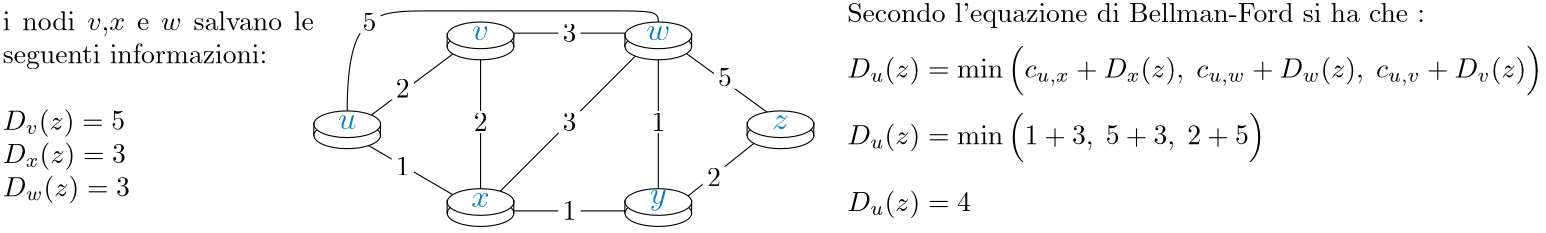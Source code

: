 <?xml version="1.0"?>
<!DOCTYPE ipe SYSTEM "ipe.dtd">
<ipe version="70218" creator="Ipe 7.2.28">
<info created="D:20240501151721" modified="D:20240603113628"/>
<ipestyle name="basic">
<symbol name="arrow/arc(spx)">
<path stroke="sym-stroke" fill="sym-stroke" pen="sym-pen">
0 0 m
-1 0.333 l
-1 -0.333 l
h
</path>
</symbol>
<symbol name="arrow/farc(spx)">
<path stroke="sym-stroke" fill="white" pen="sym-pen">
0 0 m
-1 0.333 l
-1 -0.333 l
h
</path>
</symbol>
<symbol name="arrow/ptarc(spx)">
<path stroke="sym-stroke" fill="sym-stroke" pen="sym-pen">
0 0 m
-1 0.333 l
-0.8 0 l
-1 -0.333 l
h
</path>
</symbol>
<symbol name="arrow/fptarc(spx)">
<path stroke="sym-stroke" fill="white" pen="sym-pen">
0 0 m
-1 0.333 l
-0.8 0 l
-1 -0.333 l
h
</path>
</symbol>
<symbol name="mark/circle(sx)" transformations="translations">
<path fill="sym-stroke">
0.6 0 0 0.6 0 0 e
0.4 0 0 0.4 0 0 e
</path>
</symbol>
<symbol name="mark/disk(sx)" transformations="translations">
<path fill="sym-stroke">
0.6 0 0 0.6 0 0 e
</path>
</symbol>
<symbol name="mark/fdisk(sfx)" transformations="translations">
<group>
<path fill="sym-fill">
0.5 0 0 0.5 0 0 e
</path>
<path fill="sym-stroke" fillrule="eofill">
0.6 0 0 0.6 0 0 e
0.4 0 0 0.4 0 0 e
</path>
</group>
</symbol>
<symbol name="mark/box(sx)" transformations="translations">
<path fill="sym-stroke" fillrule="eofill">
-0.6 -0.6 m
0.6 -0.6 l
0.6 0.6 l
-0.6 0.6 l
h
-0.4 -0.4 m
0.4 -0.4 l
0.4 0.4 l
-0.4 0.4 l
h
</path>
</symbol>
<symbol name="mark/square(sx)" transformations="translations">
<path fill="sym-stroke">
-0.6 -0.6 m
0.6 -0.6 l
0.6 0.6 l
-0.6 0.6 l
h
</path>
</symbol>
<symbol name="mark/fsquare(sfx)" transformations="translations">
<group>
<path fill="sym-fill">
-0.5 -0.5 m
0.5 -0.5 l
0.5 0.5 l
-0.5 0.5 l
h
</path>
<path fill="sym-stroke" fillrule="eofill">
-0.6 -0.6 m
0.6 -0.6 l
0.6 0.6 l
-0.6 0.6 l
h
-0.4 -0.4 m
0.4 -0.4 l
0.4 0.4 l
-0.4 0.4 l
h
</path>
</group>
</symbol>
<symbol name="mark/cross(sx)" transformations="translations">
<group>
<path fill="sym-stroke">
-0.43 -0.57 m
0.57 0.43 l
0.43 0.57 l
-0.57 -0.43 l
h
</path>
<path fill="sym-stroke">
-0.43 0.57 m
0.57 -0.43 l
0.43 -0.57 l
-0.57 0.43 l
h
</path>
</group>
</symbol>
<symbol name="arrow/fnormal(spx)">
<path stroke="sym-stroke" fill="white" pen="sym-pen">
0 0 m
-1 0.333 l
-1 -0.333 l
h
</path>
</symbol>
<symbol name="arrow/pointed(spx)">
<path stroke="sym-stroke" fill="sym-stroke" pen="sym-pen">
0 0 m
-1 0.333 l
-0.8 0 l
-1 -0.333 l
h
</path>
</symbol>
<symbol name="arrow/fpointed(spx)">
<path stroke="sym-stroke" fill="white" pen="sym-pen">
0 0 m
-1 0.333 l
-0.8 0 l
-1 -0.333 l
h
</path>
</symbol>
<symbol name="arrow/linear(spx)">
<path stroke="sym-stroke" pen="sym-pen">
-1 0.333 m
0 0 l
-1 -0.333 l
</path>
</symbol>
<symbol name="arrow/fdouble(spx)">
<path stroke="sym-stroke" fill="white" pen="sym-pen">
0 0 m
-1 0.333 l
-1 -0.333 l
h
-1 0 m
-2 0.333 l
-2 -0.333 l
h
</path>
</symbol>
<symbol name="arrow/double(spx)">
<path stroke="sym-stroke" fill="sym-stroke" pen="sym-pen">
0 0 m
-1 0.333 l
-1 -0.333 l
h
-1 0 m
-2 0.333 l
-2 -0.333 l
h
</path>
</symbol>
<symbol name="arrow/mid-normal(spx)">
<path stroke="sym-stroke" fill="sym-stroke" pen="sym-pen">
0.5 0 m
-0.5 0.333 l
-0.5 -0.333 l
h
</path>
</symbol>
<symbol name="arrow/mid-fnormal(spx)">
<path stroke="sym-stroke" fill="white" pen="sym-pen">
0.5 0 m
-0.5 0.333 l
-0.5 -0.333 l
h
</path>
</symbol>
<symbol name="arrow/mid-pointed(spx)">
<path stroke="sym-stroke" fill="sym-stroke" pen="sym-pen">
0.5 0 m
-0.5 0.333 l
-0.3 0 l
-0.5 -0.333 l
h
</path>
</symbol>
<symbol name="arrow/mid-fpointed(spx)">
<path stroke="sym-stroke" fill="white" pen="sym-pen">
0.5 0 m
-0.5 0.333 l
-0.3 0 l
-0.5 -0.333 l
h
</path>
</symbol>
<symbol name="arrow/mid-double(spx)">
<path stroke="sym-stroke" fill="sym-stroke" pen="sym-pen">
1 0 m
0 0.333 l
0 -0.333 l
h
0 0 m
-1 0.333 l
-1 -0.333 l
h
</path>
</symbol>
<symbol name="arrow/mid-fdouble(spx)">
<path stroke="sym-stroke" fill="white" pen="sym-pen">
1 0 m
0 0.333 l
0 -0.333 l
h
0 0 m
-1 0.333 l
-1 -0.333 l
h
</path>
</symbol>
<anglesize name="22.5 deg" value="22.5"/>
<anglesize name="30 deg" value="30"/>
<anglesize name="45 deg" value="45"/>
<anglesize name="60 deg" value="60"/>
<anglesize name="90 deg" value="90"/>
<arrowsize name="large" value="10"/>
<arrowsize name="small" value="5"/>
<arrowsize name="tiny" value="3"/>
<color name="blue" value="0 0 1"/>
<color name="brown" value="0.647 0.165 0.165"/>
<color name="darkblue" value="0 0 0.545"/>
<color name="darkcyan" value="0 0.545 0.545"/>
<color name="darkgray" value="0.663"/>
<color name="darkgreen" value="0 0.392 0"/>
<color name="darkmagenta" value="0.545 0 0.545"/>
<color name="darkorange" value="1 0.549 0"/>
<color name="darkred" value="0.545 0 0"/>
<color name="gold" value="1 0.843 0"/>
<color name="gray" value="0.745"/>
<color name="green" value="0 1 0"/>
<color name="lightblue" value="0.678 0.847 0.902"/>
<color name="lightcyan" value="0.878 1 1"/>
<color name="lightgray" value="0.827"/>
<color name="lightgreen" value="0.565 0.933 0.565"/>
<color name="lightyellow" value="1 1 0.878"/>
<color name="navy" value="0 0 0.502"/>
<color name="orange" value="1 0.647 0"/>
<color name="pink" value="1 0.753 0.796"/>
<color name="purple" value="0.627 0.125 0.941"/>
<color name="red" value="1 0 0"/>
<color name="seagreen" value="0.18 0.545 0.341"/>
<color name="turquoise" value="0.251 0.878 0.816"/>
<color name="violet" value="0.933 0.51 0.933"/>
<color name="yellow" value="1 1 0"/>
<dashstyle name="dash dot dotted" value="[4 2 1 2 1 2] 0"/>
<dashstyle name="dash dotted" value="[4 2 1 2] 0"/>
<dashstyle name="dashed" value="[4] 0"/>
<dashstyle name="dotted" value="[1 3] 0"/>
<gridsize name="10 pts (~3.5 mm)" value="10"/>
<gridsize name="14 pts (~5 mm)" value="14"/>
<gridsize name="16 pts (~6 mm)" value="16"/>
<gridsize name="20 pts (~7 mm)" value="20"/>
<gridsize name="28 pts (~10 mm)" value="28"/>
<gridsize name="32 pts (~12 mm)" value="32"/>
<gridsize name="4 pts" value="4"/>
<gridsize name="56 pts (~20 mm)" value="56"/>
<gridsize name="8 pts (~3 mm)" value="8"/>
<opacity name="10%" value="0.1"/>
<opacity name="30%" value="0.3"/>
<opacity name="50%" value="0.5"/>
<opacity name="75%" value="0.75"/>
<pen name="fat" value="1.2"/>
<pen name="heavier" value="0.8"/>
<pen name="ultrafat" value="2"/>
<symbolsize name="large" value="5"/>
<symbolsize name="small" value="2"/>
<symbolsize name="tiny" value="1.1"/>
<textsize name="Huge" value="\Huge"/>
<textsize name="LARGE" value="\LARGE"/>
<textsize name="Large" value="\Large"/>
<textsize name="footnote" value="\footnotesize"/>
<textsize name="huge" value="\huge"/>
<textsize name="large" value="\large"/>
<textsize name="script" value="\scriptsize"/>
<textsize name="small" value="\small"/>
<textsize name="tiny" value="\tiny"/>
<textstyle name="center" begin="\begin{center}" end="\end{center}"/>
<textstyle name="item" begin="\begin{itemize}\item{}" end="\end{itemize}"/>
<textstyle name="itemize" begin="\begin{itemize}" end="\end{itemize}"/>
<tiling name="falling" angle="-60" step="4" width="1"/>
<tiling name="rising" angle="30" step="4" width="1"/>
</ipestyle>
<page>
<layer name="alpha"/>
<view layers="alpha" active="alpha"/>
<path layer="alpha" stroke="black">
172 712 m
220 748 l
284 748 l
328 716 l
288 684 l
220 684 l
172 712 l
</path>
<path stroke="black">
220 748 m
220 684 l
284 748 l
284 684 l
</path>
<path matrix="1 0 0 0.4 20 413.6" stroke="black" fill="1">
12 0 0 12 152 744 e
</path>
<path matrix="1 0 0 0.4 20 417.6" stroke="black" fill="1">
12 0 0 12 152 744 e
</path>
<path matrix="1 0 0 1 20 -36" stroke="black" fill="white">
140 752 m
139.936 746.988 l
</path>
<path matrix="1 0 0 1 44 -36" stroke="black" fill="white">
140 752 m
139.936 746.988 l
</path>
<path matrix="1 0 0 0.4 68 445.6" stroke="black" fill="1">
12 0 0 12 152 744 e
</path>
<path matrix="1 0 0 0.4 68 449.6" stroke="black" fill="1">
12 0 0 12 152 744 e
</path>
<path matrix="1 0 0 1 68 -4" stroke="black" fill="white">
140 752 m
139.936 746.988 l
</path>
<path matrix="1 0 0 1 92 -4" stroke="black" fill="white">
140 752 m
139.936 746.988 l
</path>
<path matrix="1 0 0 0.4 68 385.6" stroke="black" fill="1">
12 0 0 12 152 744 e
</path>
<path matrix="1 0 0 0.4 68 389.6" stroke="black" fill="1">
12 0 0 12 152 744 e
</path>
<path matrix="1 0 0 1 68 -64" stroke="black" fill="white">
140 752 m
139.936 746.988 l
</path>
<path matrix="1 0 0 1 92 -64" stroke="black" fill="white">
140 752 m
139.936 746.988 l
</path>
<path matrix="1 0 0 0.4 132 445.6" stroke="black" fill="1">
12 0 0 12 152 744 e
</path>
<path matrix="1 0 0 0.4 132 449.6" stroke="black" fill="1">
12 0 0 12 152 744 e
</path>
<path matrix="1 0 0 1 132 -4" stroke="black" fill="white">
140 752 m
139.936 746.988 l
</path>
<path matrix="1 0 0 1 156 -4" stroke="black" fill="white">
140 752 m
139.936 746.988 l
</path>
<path matrix="1 0 0 0.4 132 385.6" stroke="black" fill="1">
12 0 0 12 152 744 e
</path>
<path matrix="1 0 0 0.4 132 389.6" stroke="black" fill="1">
12 0 0 12 152 744 e
</path>
<path matrix="1 0 0 1 132 -64" stroke="black" fill="white">
140 752 m
139.936 746.988 l
</path>
<path matrix="1 0 0 1 156 -64" stroke="black" fill="white">
140 752 m
139.936 746.988 l
</path>
<path matrix="1 0 0 0.4 176 413.6" stroke="black" fill="1">
12 0 0 12 152 744 e
</path>
<path matrix="1 0 0 0.4 176 417.6" stroke="black" fill="1">
12 0 0 12 152 744 e
</path>
<path matrix="1 0 0 1 176 -36" stroke="black" fill="white">
140 752 m
139.936 746.988 l
</path>
<path matrix="1 0 0 1 200 -36" stroke="black" fill="white">
140 752 m
139.936 746.988 l
</path>
<path matrix="1 0 0 1 32 -16" fill="white">
156 748 m
156 740 l
164 740 l
164 748 l
h
</path>
<text matrix="1 0 0 1 32 -16" transformations="translations" pos="160 744" stroke="black" type="label" width="4.981" height="6.42" depth="0" halign="center" valign="center">2</text>
<path matrix="1 0 0 1 60 -28" fill="white">
156 748 m
156 740 l
164 740 l
164 748 l
h
</path>
<text matrix="1 0 0 1 60 -28" transformations="translations" pos="160 744" stroke="black" type="label" width="4.981" height="6.42" depth="0" halign="center" valign="center">2</text>
<path matrix="1 0 0 1 144 -48" fill="white">
156 748 m
156 740 l
164 740 l
164 748 l
h
</path>
<text matrix="1 0 0 1 144 -48" transformations="translations" pos="160 744" stroke="black" type="label" width="4.981" height="6.42" depth="0" halign="center" valign="center">2</text>
<path matrix="1 0 0 1 92 -28" fill="white">
156 748 m
156 740 l
164 740 l
164 748 l
h
</path>
<text matrix="1 0 0 1 92 -28" transformations="translations" pos="160 744" stroke="black" type="label" width="4.981" height="6.42" depth="0" halign="center" valign="center">3</text>
<path matrix="1 0 0 1 92 4" fill="white">
156 748 m
156 740 l
164 740 l
164 748 l
h
</path>
<text matrix="1 0 0 1 92 4" transformations="translations" pos="160 744" stroke="black" type="label" width="4.981" height="6.42" depth="0" halign="center" valign="center">3</text>
<path matrix="1 0 0 1 32 -44" fill="white">
156 748 m
156 740 l
164 740 l
164 748 l
h
</path>
<text matrix="1 0 0 1 32 -44" transformations="translations" pos="160 744" stroke="black" type="label" width="4.981" height="6.42" depth="0" halign="center" valign="center">1</text>
<path matrix="1 0 0 1 92 -60" fill="white">
156 748 m
156 740 l
164 740 l
164 748 l
h
</path>
<text matrix="1 0 0 1 92 -60" transformations="translations" pos="160 744" stroke="black" type="label" width="4.981" height="6.42" depth="0" halign="center" valign="center">1</text>
<path matrix="1 0 0 1 124 -28" fill="white">
156 748 m
156 740 l
164 740 l
164 748 l
h
</path>
<text matrix="1 0 0 1 124 -28" transformations="translations" pos="160 744" stroke="black" type="label" width="4.981" height="6.42" depth="0" halign="center" valign="center">1</text>
<path matrix="1 0 0 1 148 -12" fill="white">
156 748 m
156 740 l
164 740 l
164 748 l
h
</path>
<text matrix="1 0 0 1 148 -12" transformations="translations" pos="160 744" stroke="black" type="label" width="4.981" height="6.42" depth="0" halign="center" valign="center">5</text>
<text matrix="1 0 0 1 60 -56" transformations="translations" pos="160 744" stroke="0 0.502 0.753" type="label" width="6.652" height="5.147" depth="0" halign="center" valign="center" size="large" style="math">x</text>
<text matrix="1 0 0 1 12 -28" transformations="translations" pos="160 744" stroke="0 0.502 0.753" type="label" width="6.662" height="5.147" depth="0" halign="center" valign="center" size="large" style="math">u</text>
<text matrix="1 0 0 1 60 4" transformations="translations" pos="160 744" stroke="0 0.502 0.753" type="label" width="6.088" height="5.147" depth="0" halign="center" valign="center" size="large" style="math">v</text>
<text matrix="1 0 0 1 124 4" transformations="translations" pos="160 744" stroke="0 0.502 0.753" type="label" width="8.69" height="5.147" depth="0" halign="center" valign="center" size="large" style="math">w</text>
<text matrix="1 0 0 1 124 -56" transformations="translations" pos="160 744" stroke="0 0.502 0.753" type="label" width="6.137" height="5.152" depth="2.32" halign="center" valign="center" size="large" style="math">y</text>
<text matrix="1 0 0 1 168 -28" transformations="translations" pos="160 744" stroke="0 0.502 0.753" type="label" width="5.971" height="5.147" depth="0" halign="center" valign="center" size="large" style="math">z</text>
<text matrix="1 0 0 1 32 4" transformations="translations" pos="16 752" stroke="0" type="minipage" width="112" height="41.78" depth="36.87" valign="top">i nodi $ v$,$x$ e $w$ salvano le seguenti informazioni:\\\hphantom{}\\
$D_v(z)=5$\\
 $D_x(z)=3$\\
 $D_w(z)=3$\\
</text>
<text matrix="1 0 0 1 -24 0" transformations="translations" pos="376 752" stroke="0" type="label" width="208.192" height="6.926" depth="1.93" valign="baseline">Secondo l&apos;equazione di Bellman-Ford si ha che :</text>
<text matrix="1 0 0 1 -24 -20" transformations="translations" pos="376 752" stroke="0" type="label" width="250.41" height="11.453" depth="6.48" valign="baseline" style="math">D_u(z) = \min\Big( 
c_{u,x}+D_x(z),\;c_{u,w}+D_w(z),\;c_{u,v}+D_v(z)\Big)
</text>
<text matrix="1 0 0 1 -24 -44" transformations="translations" pos="376 752" stroke="0" type="label" width="150.533" height="11.453" depth="6.48" valign="baseline" style="math">D_u(z) = \min\Big( 
1+3,\;5+3,\;2+5\Big)
</text>
<text matrix="1 0 0 1 -24 -68" transformations="translations" pos="376 752" stroke="0" type="label" width="44.542" height="7.473" depth="2.49" valign="baseline" style="math">D_u(z) = 4
</text>
<path stroke="black">
172 720 m
172 756
192 756
280 756
284 756
284 752 c
</path>
<path matrix="1 0 0 1 20 8" fill="white">
156 748 m
156 740 l
164 740 l
164 748 l
h
</path>
<text matrix="1 0 0 1 20 8" transformations="translations" pos="160 744" stroke="black" type="label" width="4.981" height="6.42" depth="0" halign="center" valign="center">5</text>
</page>
</ipe>
